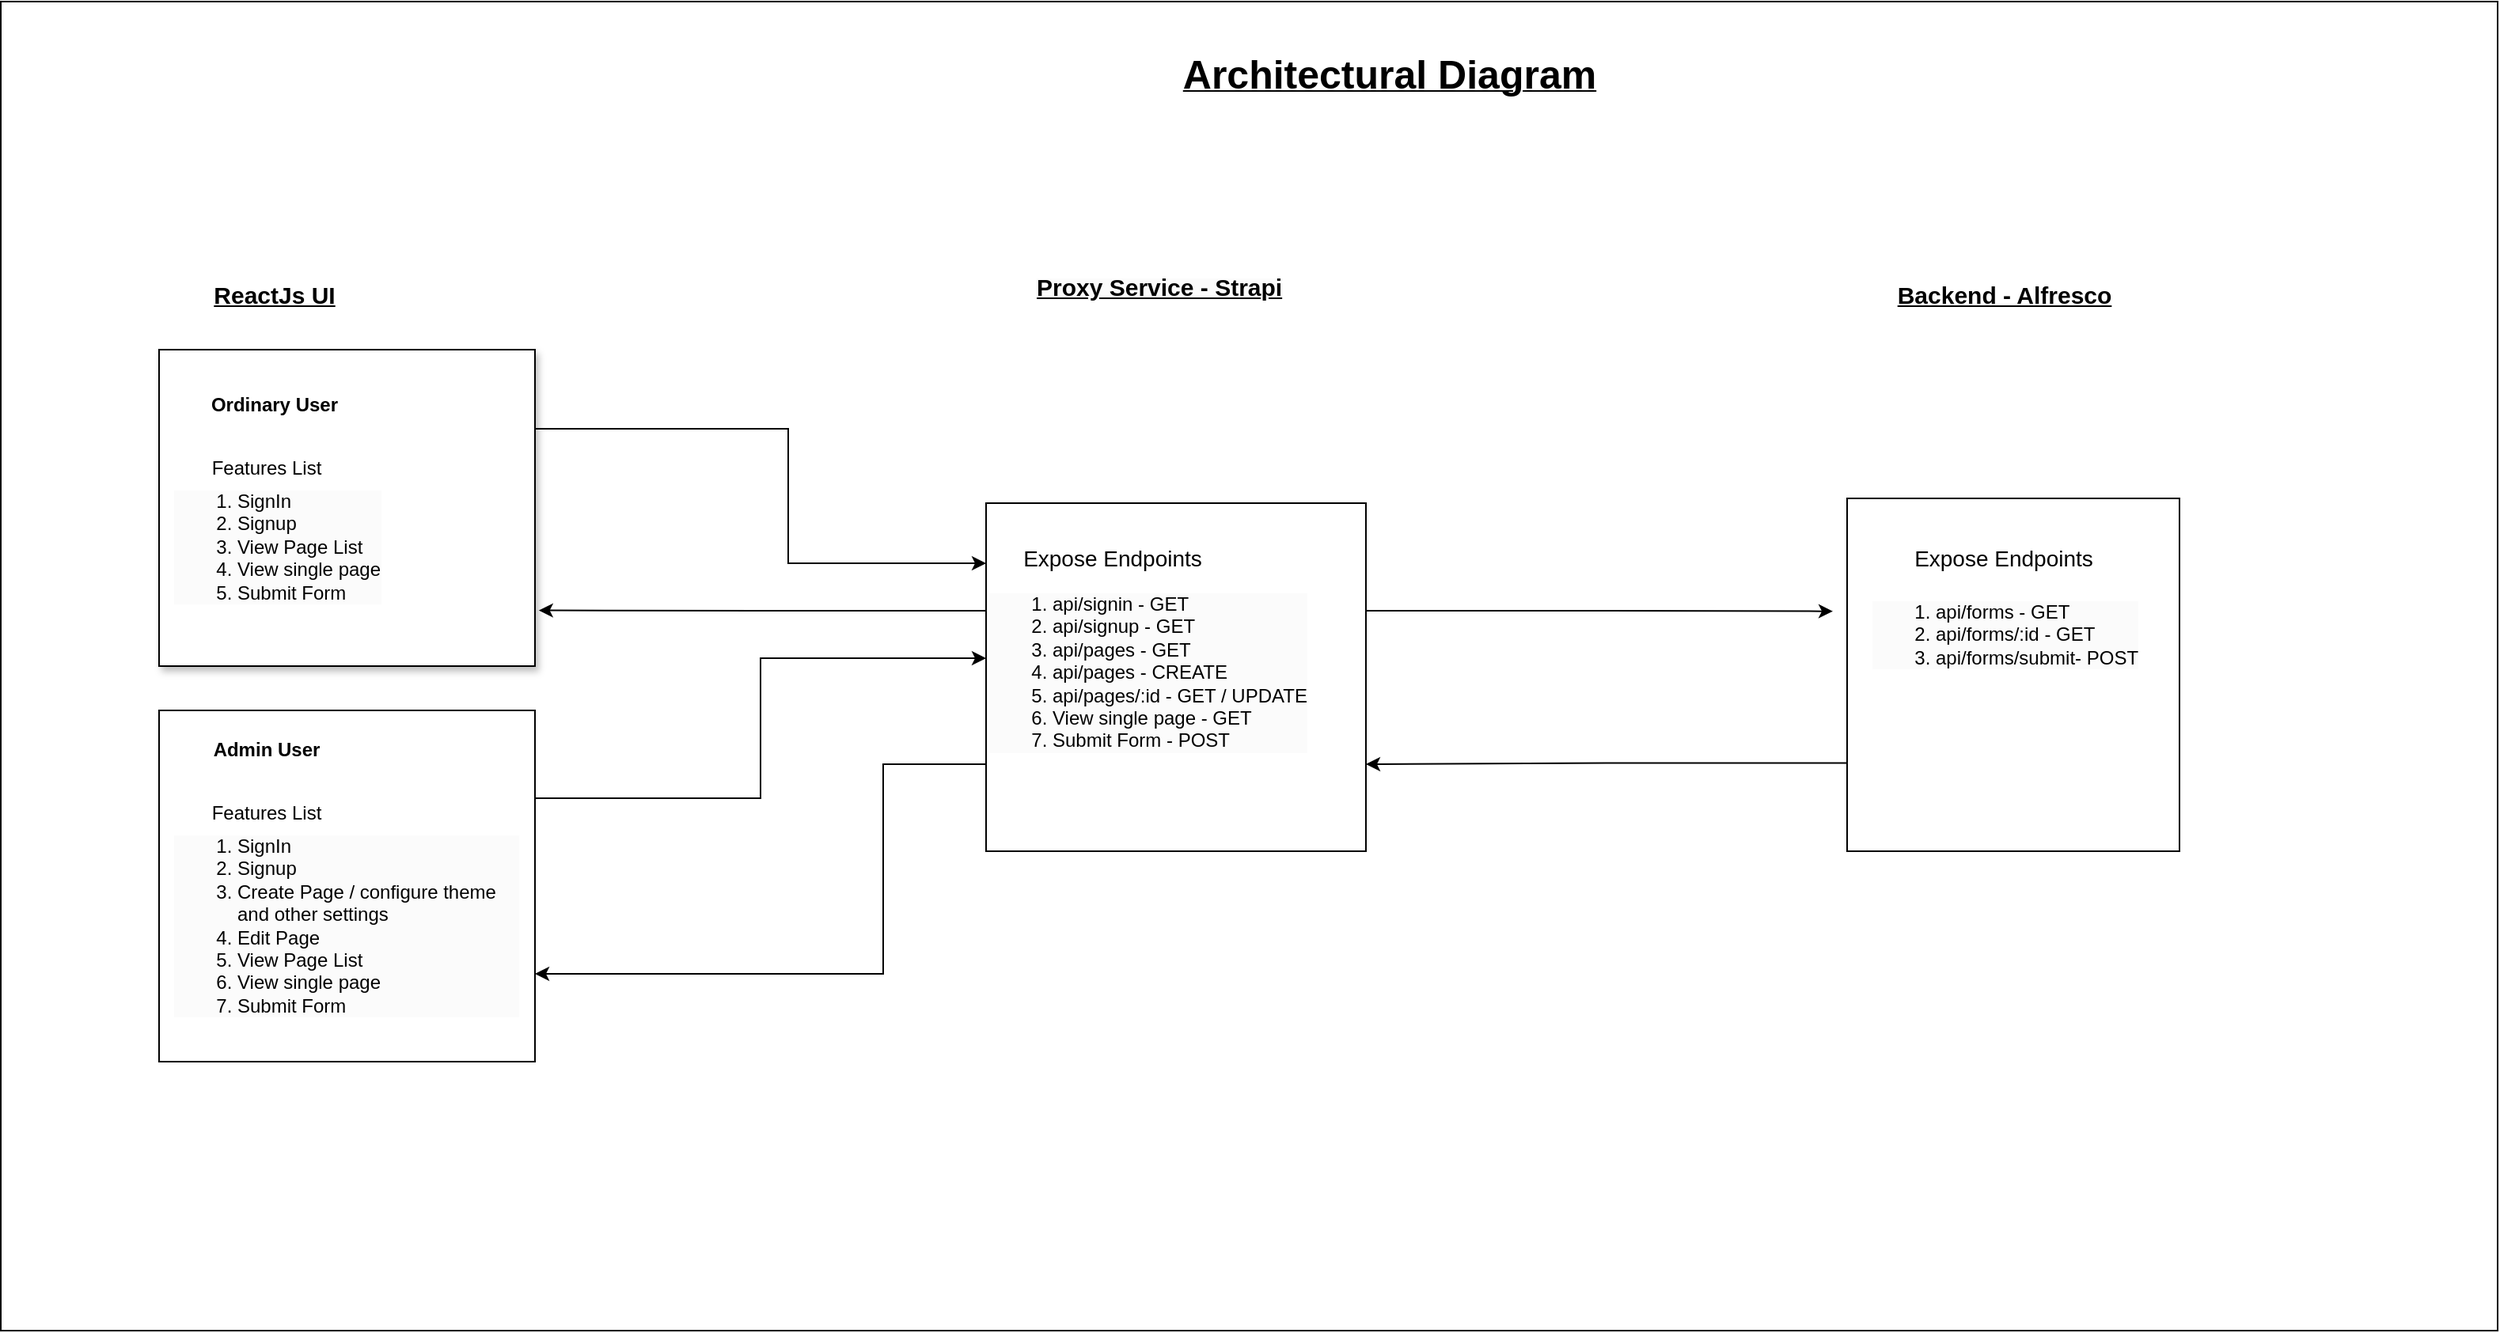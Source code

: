<mxfile version="21.6.8" type="github">
  <diagram name="Page-1" id="IDzgPKp4Rk_bcEuHtyxA">
    <mxGraphModel dx="1857" dy="1180" grid="1" gridSize="10" guides="1" tooltips="1" connect="1" arrows="1" fold="1" page="1" pageScale="1" pageWidth="1920" pageHeight="1200" math="0" shadow="0">
      <root>
        <mxCell id="0" />
        <mxCell id="1" parent="0" />
        <mxCell id="sDYX6hUm3RtjHQ3_OfGQ-56" value="" style="rounded=0;whiteSpace=wrap;html=1;" vertex="1" parent="1">
          <mxGeometry x="242.5" y="240" width="1577.5" height="840" as="geometry" />
        </mxCell>
        <mxCell id="sDYX6hUm3RtjHQ3_OfGQ-52" style="edgeStyle=orthogonalEdgeStyle;rounded=0;orthogonalLoop=1;jettySize=auto;html=1;exitX=0;exitY=0.75;exitDx=0;exitDy=0;entryX=1;entryY=0.75;entryDx=0;entryDy=0;" edge="1" parent="1" source="sDYX6hUm3RtjHQ3_OfGQ-39" target="sDYX6hUm3RtjHQ3_OfGQ-38">
          <mxGeometry relative="1" as="geometry" />
        </mxCell>
        <mxCell id="sDYX6hUm3RtjHQ3_OfGQ-39" value="" style="rounded=0;whiteSpace=wrap;html=1;" vertex="1" parent="1">
          <mxGeometry x="1409" y="554" width="210" height="223" as="geometry" />
        </mxCell>
        <mxCell id="sDYX6hUm3RtjHQ3_OfGQ-50" style="edgeStyle=orthogonalEdgeStyle;rounded=0;orthogonalLoop=1;jettySize=auto;html=1;exitX=0;exitY=0.75;exitDx=0;exitDy=0;entryX=1;entryY=0.75;entryDx=0;entryDy=0;" edge="1" parent="1" source="sDYX6hUm3RtjHQ3_OfGQ-38" target="sDYX6hUm3RtjHQ3_OfGQ-29">
          <mxGeometry relative="1" as="geometry">
            <Array as="points">
              <mxPoint x="800" y="722" />
              <mxPoint x="800" y="855" />
            </Array>
          </mxGeometry>
        </mxCell>
        <mxCell id="sDYX6hUm3RtjHQ3_OfGQ-38" value="" style="rounded=0;whiteSpace=wrap;html=1;" vertex="1" parent="1">
          <mxGeometry x="865" y="557" width="240" height="220" as="geometry" />
        </mxCell>
        <mxCell id="sDYX6hUm3RtjHQ3_OfGQ-49" style="edgeStyle=orthogonalEdgeStyle;rounded=0;orthogonalLoop=1;jettySize=auto;html=1;exitX=1;exitY=0.25;exitDx=0;exitDy=0;entryX=0;entryY=0.5;entryDx=0;entryDy=0;" edge="1" parent="1" source="sDYX6hUm3RtjHQ3_OfGQ-29" target="sDYX6hUm3RtjHQ3_OfGQ-34">
          <mxGeometry relative="1" as="geometry" />
        </mxCell>
        <mxCell id="sDYX6hUm3RtjHQ3_OfGQ-29" value="" style="rounded=0;whiteSpace=wrap;html=1;" vertex="1" parent="1">
          <mxGeometry x="342.5" y="688" width="237.5" height="222" as="geometry" />
        </mxCell>
        <mxCell id="sDYX6hUm3RtjHQ3_OfGQ-47" style="edgeStyle=orthogonalEdgeStyle;rounded=0;orthogonalLoop=1;jettySize=auto;html=1;exitX=1;exitY=0.25;exitDx=0;exitDy=0;entryX=0;entryY=0;entryDx=0;entryDy=0;" edge="1" parent="1" source="sDYX6hUm3RtjHQ3_OfGQ-28" target="sDYX6hUm3RtjHQ3_OfGQ-34">
          <mxGeometry relative="1" as="geometry">
            <Array as="points">
              <mxPoint x="740" y="510" />
              <mxPoint x="740" y="595" />
            </Array>
          </mxGeometry>
        </mxCell>
        <mxCell id="sDYX6hUm3RtjHQ3_OfGQ-28" value="" style="rounded=0;whiteSpace=wrap;html=1;shadow=1;" vertex="1" parent="1">
          <mxGeometry x="342.5" y="460" width="237.5" height="200" as="geometry" />
        </mxCell>
        <mxCell id="sDYX6hUm3RtjHQ3_OfGQ-13" value="&lt;font style=&quot;font-size: 15px;&quot;&gt;&lt;u&gt;&lt;b&gt;ReactJs UI&lt;/b&gt;&lt;/u&gt;&lt;/font&gt;" style="text;html=1;align=center;verticalAlign=middle;resizable=0;points=[];autosize=1;strokeColor=none;fillColor=none;" vertex="1" parent="1">
          <mxGeometry x="365" y="410" width="100" height="30" as="geometry" />
        </mxCell>
        <mxCell id="sDYX6hUm3RtjHQ3_OfGQ-18" value="&lt;ol style=&quot;border-color: var(--border-color); color: rgb(0, 0, 0); font-family: Helvetica; font-size: 12px; font-style: normal; font-variant-ligatures: normal; font-variant-caps: normal; font-weight: 400; letter-spacing: normal; orphans: 2; text-align: left; text-indent: 0px; text-transform: none; widows: 2; word-spacing: 0px; -webkit-text-stroke-width: 0px; background-color: rgb(251, 251, 251); text-decoration-thickness: initial; text-decoration-style: initial; text-decoration-color: initial;&quot;&gt;&lt;li style=&quot;border-color: var(--border-color);&quot;&gt;&lt;span style=&quot;border-color: var(--border-color); background-color: initial;&quot;&gt;SignIn&lt;/span&gt;&lt;/li&gt;&lt;li style=&quot;border-color: var(--border-color);&quot;&gt;&lt;span style=&quot;border-color: var(--border-color); background-color: initial;&quot;&gt;Signup&lt;/span&gt;&lt;/li&gt;&lt;li style=&quot;border-color: var(--border-color);&quot;&gt;&lt;span style=&quot;border-color: var(--border-color); background-color: initial;&quot;&gt;View Page List&lt;/span&gt;&lt;/li&gt;&lt;li style=&quot;border-color: var(--border-color);&quot;&gt;&lt;span style=&quot;border-color: var(--border-color); background-color: initial;&quot;&gt;View single page&lt;/span&gt;&lt;/li&gt;&lt;li style=&quot;border-color: var(--border-color);&quot;&gt;Submit Form&lt;/li&gt;&lt;/ol&gt;" style="text;whiteSpace=wrap;html=1;" vertex="1" parent="1">
          <mxGeometry x="350" y="530" width="145" height="120" as="geometry" />
        </mxCell>
        <mxCell id="sDYX6hUm3RtjHQ3_OfGQ-19" value="Features List" style="text;html=1;align=center;verticalAlign=middle;resizable=0;points=[];autosize=1;strokeColor=none;fillColor=none;" vertex="1" parent="1">
          <mxGeometry x="365" y="520" width="90" height="30" as="geometry" />
        </mxCell>
        <mxCell id="sDYX6hUm3RtjHQ3_OfGQ-23" value="&lt;b&gt;Ordinary User&lt;/b&gt;" style="text;html=1;strokeColor=none;fillColor=none;align=center;verticalAlign=middle;whiteSpace=wrap;rounded=0;" vertex="1" parent="1">
          <mxGeometry x="367.5" y="480" width="95" height="30" as="geometry" />
        </mxCell>
        <mxCell id="sDYX6hUm3RtjHQ3_OfGQ-24" value="&lt;ol style=&quot;border-color: var(--border-color); color: rgb(0, 0, 0); font-family: Helvetica; font-size: 12px; font-style: normal; font-variant-ligatures: normal; font-variant-caps: normal; font-weight: 400; letter-spacing: normal; orphans: 2; text-align: left; text-indent: 0px; text-transform: none; widows: 2; word-spacing: 0px; -webkit-text-stroke-width: 0px; background-color: rgb(251, 251, 251); text-decoration-thickness: initial; text-decoration-style: initial; text-decoration-color: initial;&quot;&gt;&lt;li style=&quot;border-color: var(--border-color);&quot;&gt;&lt;span style=&quot;border-color: var(--border-color); background-color: initial;&quot;&gt;SignIn&lt;/span&gt;&lt;/li&gt;&lt;li style=&quot;border-color: var(--border-color);&quot;&gt;&lt;span style=&quot;border-color: var(--border-color); background-color: initial;&quot;&gt;Signup&lt;br&gt;&lt;/span&gt;&lt;/li&gt;&lt;li style=&quot;border-color: var(--border-color);&quot;&gt;Create Page / configure theme and other settings&lt;/li&gt;&lt;li style=&quot;border-color: var(--border-color);&quot;&gt;Edit Page&lt;/li&gt;&lt;li style=&quot;border-color: var(--border-color);&quot;&gt;&lt;span style=&quot;border-color: var(--border-color); background-color: initial;&quot;&gt;View Page List&lt;/span&gt;&lt;/li&gt;&lt;li style=&quot;border-color: var(--border-color);&quot;&gt;View single page&lt;/li&gt;&lt;li style=&quot;border-color: var(--border-color);&quot;&gt;Submit Form&lt;/li&gt;&lt;/ol&gt;" style="text;whiteSpace=wrap;html=1;" vertex="1" parent="1">
          <mxGeometry x="350" y="748" width="220" height="120" as="geometry" />
        </mxCell>
        <mxCell id="sDYX6hUm3RtjHQ3_OfGQ-25" value="Features List" style="text;html=1;align=center;verticalAlign=middle;resizable=0;points=[];autosize=1;strokeColor=none;fillColor=none;" vertex="1" parent="1">
          <mxGeometry x="365" y="738" width="90" height="30" as="geometry" />
        </mxCell>
        <mxCell id="sDYX6hUm3RtjHQ3_OfGQ-26" value="&lt;b&gt;Admin User&lt;/b&gt;" style="text;html=1;strokeColor=none;fillColor=none;align=center;verticalAlign=middle;whiteSpace=wrap;rounded=0;" vertex="1" parent="1">
          <mxGeometry x="362.5" y="698" width="95" height="30" as="geometry" />
        </mxCell>
        <mxCell id="sDYX6hUm3RtjHQ3_OfGQ-30" value="&lt;span style=&quot;color: rgb(0, 0, 0); font-family: Helvetica; font-style: normal; font-variant-ligatures: normal; font-variant-caps: normal; letter-spacing: normal; orphans: 2; text-align: center; text-indent: 0px; text-transform: none; widows: 2; word-spacing: 0px; -webkit-text-stroke-width: 0px; background-color: rgb(251, 251, 251); text-decoration-thickness: initial; text-decoration-style: initial; text-decoration-color: initial; float: none; display: inline !important;&quot;&gt;&lt;font style=&quot;font-size: 15px;&quot;&gt;&lt;u style=&quot;&quot;&gt;&lt;b&gt;Proxy Service - Strapi&lt;/b&gt;&lt;/u&gt;&lt;/font&gt;&lt;/span&gt;" style="text;whiteSpace=wrap;html=1;" vertex="1" parent="1">
          <mxGeometry x="895" y="405" width="180" height="40" as="geometry" />
        </mxCell>
        <mxCell id="sDYX6hUm3RtjHQ3_OfGQ-31" value="&lt;font style=&quot;font-size: 14px;&quot;&gt;Expose Endpoints&lt;/font&gt;" style="text;html=1;strokeColor=none;fillColor=none;align=center;verticalAlign=middle;whiteSpace=wrap;rounded=0;" vertex="1" parent="1">
          <mxGeometry x="865" y="577" width="160" height="30" as="geometry" />
        </mxCell>
        <mxCell id="sDYX6hUm3RtjHQ3_OfGQ-48" style="edgeStyle=orthogonalEdgeStyle;rounded=0;orthogonalLoop=1;jettySize=auto;html=1;exitX=0;exitY=0.25;exitDx=0;exitDy=0;entryX=1.01;entryY=0.824;entryDx=0;entryDy=0;entryPerimeter=0;" edge="1" parent="1" source="sDYX6hUm3RtjHQ3_OfGQ-34" target="sDYX6hUm3RtjHQ3_OfGQ-28">
          <mxGeometry relative="1" as="geometry">
            <mxPoint x="600" y="625.333" as="targetPoint" />
          </mxGeometry>
        </mxCell>
        <mxCell id="sDYX6hUm3RtjHQ3_OfGQ-55" style="edgeStyle=orthogonalEdgeStyle;rounded=0;orthogonalLoop=1;jettySize=auto;html=1;exitX=1;exitY=0.25;exitDx=0;exitDy=0;" edge="1" parent="1" source="sDYX6hUm3RtjHQ3_OfGQ-34">
          <mxGeometry relative="1" as="geometry">
            <mxPoint x="1400" y="625.333" as="targetPoint" />
          </mxGeometry>
        </mxCell>
        <mxCell id="sDYX6hUm3RtjHQ3_OfGQ-34" value="&lt;ol style=&quot;border-color: var(--border-color); color: rgb(0, 0, 0); font-family: Helvetica; font-size: 12px; font-style: normal; font-variant-ligatures: normal; font-variant-caps: normal; font-weight: 400; letter-spacing: normal; orphans: 2; text-align: left; text-indent: 0px; text-transform: none; widows: 2; word-spacing: 0px; -webkit-text-stroke-width: 0px; background-color: rgb(251, 251, 251); text-decoration-thickness: initial; text-decoration-style: initial; text-decoration-color: initial;&quot;&gt;&lt;li style=&quot;border-color: var(--border-color);&quot;&gt;api/signin - GET&lt;/li&gt;&lt;li style=&quot;border-color: var(--border-color);&quot;&gt;api/signup - GET&lt;/li&gt;&lt;li style=&quot;border-color: var(--border-color);&quot;&gt;api/pages - GET&lt;/li&gt;&lt;li style=&quot;border-color: var(--border-color);&quot;&gt;api/pages - CREATE&lt;/li&gt;&lt;li style=&quot;border-color: var(--border-color);&quot;&gt;api/pages/:id - GET / UPDATE&lt;/li&gt;&lt;li style=&quot;border-color: var(--border-color);&quot;&gt;&lt;span style=&quot;border-color: var(--border-color); background-color: initial;&quot;&gt;View single page - GET&amp;nbsp;&lt;/span&gt;&lt;/li&gt;&lt;li style=&quot;border-color: var(--border-color);&quot;&gt;Submit Form - POST&lt;/li&gt;&lt;/ol&gt;" style="text;whiteSpace=wrap;html=1;" vertex="1" parent="1">
          <mxGeometry x="865" y="595" width="240" height="120" as="geometry" />
        </mxCell>
        <mxCell id="sDYX6hUm3RtjHQ3_OfGQ-35" value="&lt;font style=&quot;font-size: 15px;&quot;&gt;&lt;u&gt;&lt;b&gt;Backend - Alfresco&lt;/b&gt;&lt;/u&gt;&lt;/font&gt;" style="text;html=1;align=center;verticalAlign=middle;resizable=0;points=[];autosize=1;strokeColor=none;fillColor=none;" vertex="1" parent="1">
          <mxGeometry x="1427.5" y="410" width="160" height="30" as="geometry" />
        </mxCell>
        <mxCell id="sDYX6hUm3RtjHQ3_OfGQ-36" value="&lt;ol style=&quot;border-color: var(--border-color); color: rgb(0, 0, 0); font-family: Helvetica; font-size: 12px; font-style: normal; font-variant-ligatures: normal; font-variant-caps: normal; font-weight: 400; letter-spacing: normal; orphans: 2; text-align: left; text-indent: 0px; text-transform: none; widows: 2; word-spacing: 0px; -webkit-text-stroke-width: 0px; background-color: rgb(251, 251, 251); text-decoration-thickness: initial; text-decoration-style: initial; text-decoration-color: initial;&quot;&gt;&lt;li style=&quot;border-color: var(--border-color);&quot;&gt;api/forms - GET&lt;/li&gt;&lt;li style=&quot;border-color: var(--border-color);&quot;&gt;api/forms/:id - GET&lt;/li&gt;&lt;li style=&quot;border-color: var(--border-color);&quot;&gt;api/forms/submit- POST&lt;/li&gt;&lt;/ol&gt;" style="text;whiteSpace=wrap;html=1;" vertex="1" parent="1">
          <mxGeometry x="1422.75" y="600" width="182.5" height="80" as="geometry" />
        </mxCell>
        <mxCell id="sDYX6hUm3RtjHQ3_OfGQ-37" value="&lt;font style=&quot;font-size: 14px;&quot;&gt;Expose Endpoints&lt;/font&gt;" style="text;html=1;strokeColor=none;fillColor=none;align=center;verticalAlign=middle;whiteSpace=wrap;rounded=0;" vertex="1" parent="1">
          <mxGeometry x="1427.5" y="577" width="160" height="30" as="geometry" />
        </mxCell>
        <mxCell id="sDYX6hUm3RtjHQ3_OfGQ-57" value="&lt;u style=&quot;&quot;&gt;&lt;b style=&quot;&quot;&gt;&lt;font style=&quot;font-size: 25px;&quot;&gt;Architectural Diagram&lt;/font&gt;&lt;/b&gt;&lt;/u&gt;" style="text;html=1;strokeColor=none;fillColor=none;align=center;verticalAlign=middle;whiteSpace=wrap;rounded=0;" vertex="1" parent="1">
          <mxGeometry x="980" y="270" width="280" height="30" as="geometry" />
        </mxCell>
      </root>
    </mxGraphModel>
  </diagram>
</mxfile>
